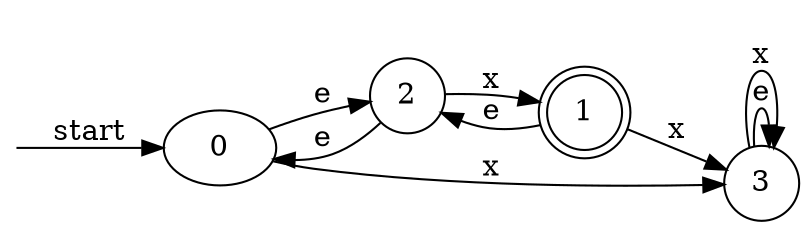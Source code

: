 digraph dfa {
    rankdir = LR;
    __start [style = invis, shape = point];
    __start -> "0" [ label = "start" ];
    node [shape = doublecircle]; "1"
    node [shape = circle];
    "0" -> "2" [ label = "e" ];
    "0" -> "3" [ label = "x" ];
    "1" -> "2" [ label = "e" ];
    "1" -> "3" [ label = "x" ];
    "2" -> "0" [ label = "e" ];
    "2" -> "1" [ label = "x" ];
    "3" -> "3" [ label = "e" ];
    "3" -> "3" [ label = "x" ];
}
